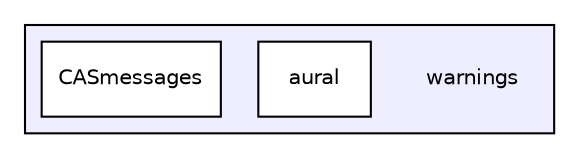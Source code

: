 digraph "warnings" {
  compound=true
  node [ fontsize="10", fontname="Helvetica"];
  edge [ labelfontsize="10", labelfontname="Helvetica"];
  subgraph clusterdir_8f9794e0b340a4335ab3e22a8eda50df {
    graph [ bgcolor="#eeeeff", pencolor="black", label="" URL="dir_8f9794e0b340a4335ab3e22a8eda50df.html"];
    dir_8f9794e0b340a4335ab3e22a8eda50df [shape=plaintext label="warnings"];
    dir_c3fd8d524a7545268e726327ab644544 [shape=box label="aural" color="black" fillcolor="white" style="filled" URL="dir_c3fd8d524a7545268e726327ab644544.html"];
    dir_e4e24743f8b7889d5de53d1a3d4ba500 [shape=box label="CASmessages" color="black" fillcolor="white" style="filled" URL="dir_e4e24743f8b7889d5de53d1a3d4ba500.html"];
  }
}
